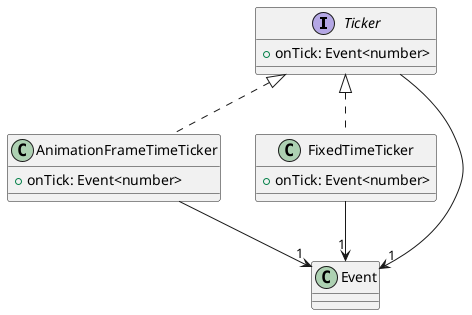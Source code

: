 @startuml
interface Ticker {
    +onTick: Event<number>
}
class AnimationFrameTimeTicker implements Ticker {
    +onTick: Event<number>
}
class FixedTimeTicker implements Ticker {
    +onTick: Event<number>
}
Ticker --> "1" Event
AnimationFrameTimeTicker --> "1" Event
FixedTimeTicker --> "1" Event
@enduml